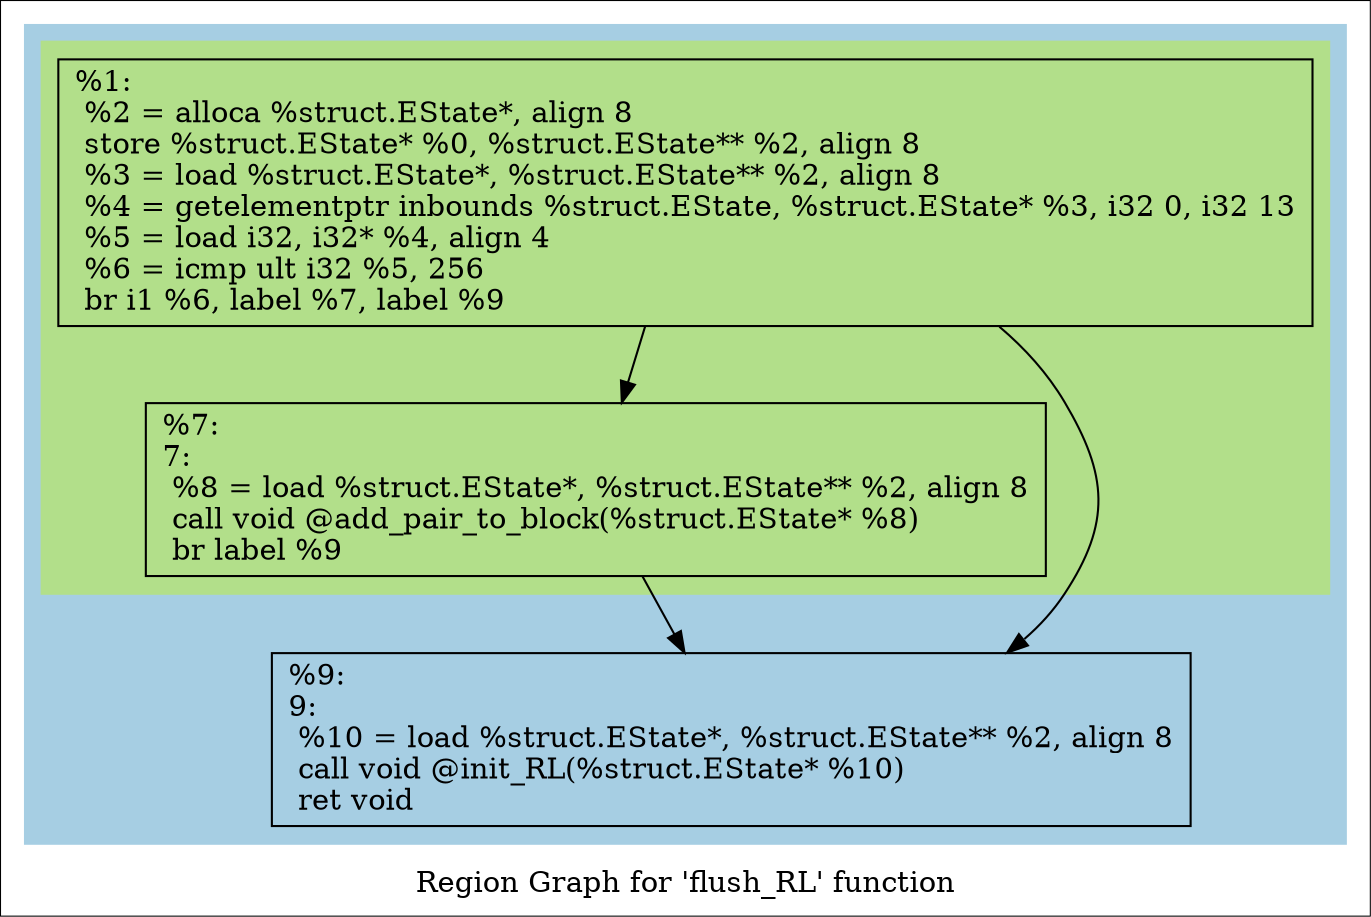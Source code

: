 digraph "Region Graph for 'flush_RL' function" {
	label="Region Graph for 'flush_RL' function";

	Node0x2a79e50 [shape=record,label="{%1:\l  %2 = alloca %struct.EState*, align 8\l  store %struct.EState* %0, %struct.EState** %2, align 8\l  %3 = load %struct.EState*, %struct.EState** %2, align 8\l  %4 = getelementptr inbounds %struct.EState, %struct.EState* %3, i32 0, i32 13\l  %5 = load i32, i32* %4, align 4\l  %6 = icmp ult i32 %5, 256\l  br i1 %6, label %7, label %9\l}"];
	Node0x2a79e50 -> Node0x2a8a6d0;
	Node0x2a79e50 -> Node0x281d6c0;
	Node0x2a8a6d0 [shape=record,label="{%7:\l7:                                                \l  %8 = load %struct.EState*, %struct.EState** %2, align 8\l  call void @add_pair_to_block(%struct.EState* %8)\l  br label %9\l}"];
	Node0x2a8a6d0 -> Node0x281d6c0;
	Node0x281d6c0 [shape=record,label="{%9:\l9:                                                \l  %10 = load %struct.EState*, %struct.EState** %2, align 8\l  call void @init_RL(%struct.EState* %10)\l  ret void\l}"];
	colorscheme = "paired12"
        subgraph cluster_0x2b52380 {
          label = "";
          style = filled;
          color = 1
          subgraph cluster_0x2b92b80 {
            label = "";
            style = filled;
            color = 3
            Node0x2a79e50;
            Node0x2a8a6d0;
          }
          Node0x281d6c0;
        }
}
